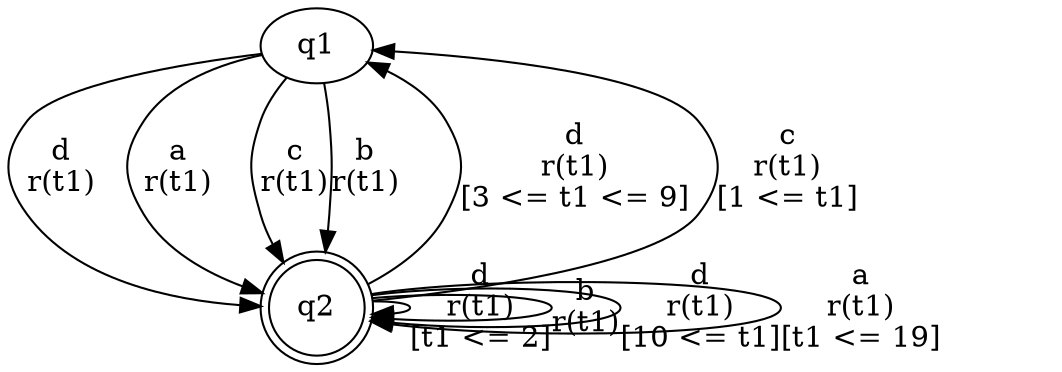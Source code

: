 digraph L {
	qq1[label=q1]
	qq2[label=q2 shape=doublecircle]
	qq1 -> qq2[label="d\nr(t1)\n"]
	qq2 -> qq2[label="d\nr(t1)\n[t1 <= 2]"]
	qq2 -> qq2[label="b\nr(t1)\n"]
	qq2 -> qq2[label="d\nr(t1)\n[10 <= t1]"]
	qq2 -> qq1[label="d\nr(t1)\n[3 <= t1 <= 9]"]
	qq2 -> qq1[label="c\nr(t1)\n[1 <= t1]"]
	qq2 -> qq2[label="a\nr(t1)\n[t1 <= 19]"]
	qq1 -> qq2[label="a\nr(t1)\n"]
	qq1 -> qq2[label="c\nr(t1)\n"]
	qq1 -> qq2[label="b\nr(t1)\n"]
}
